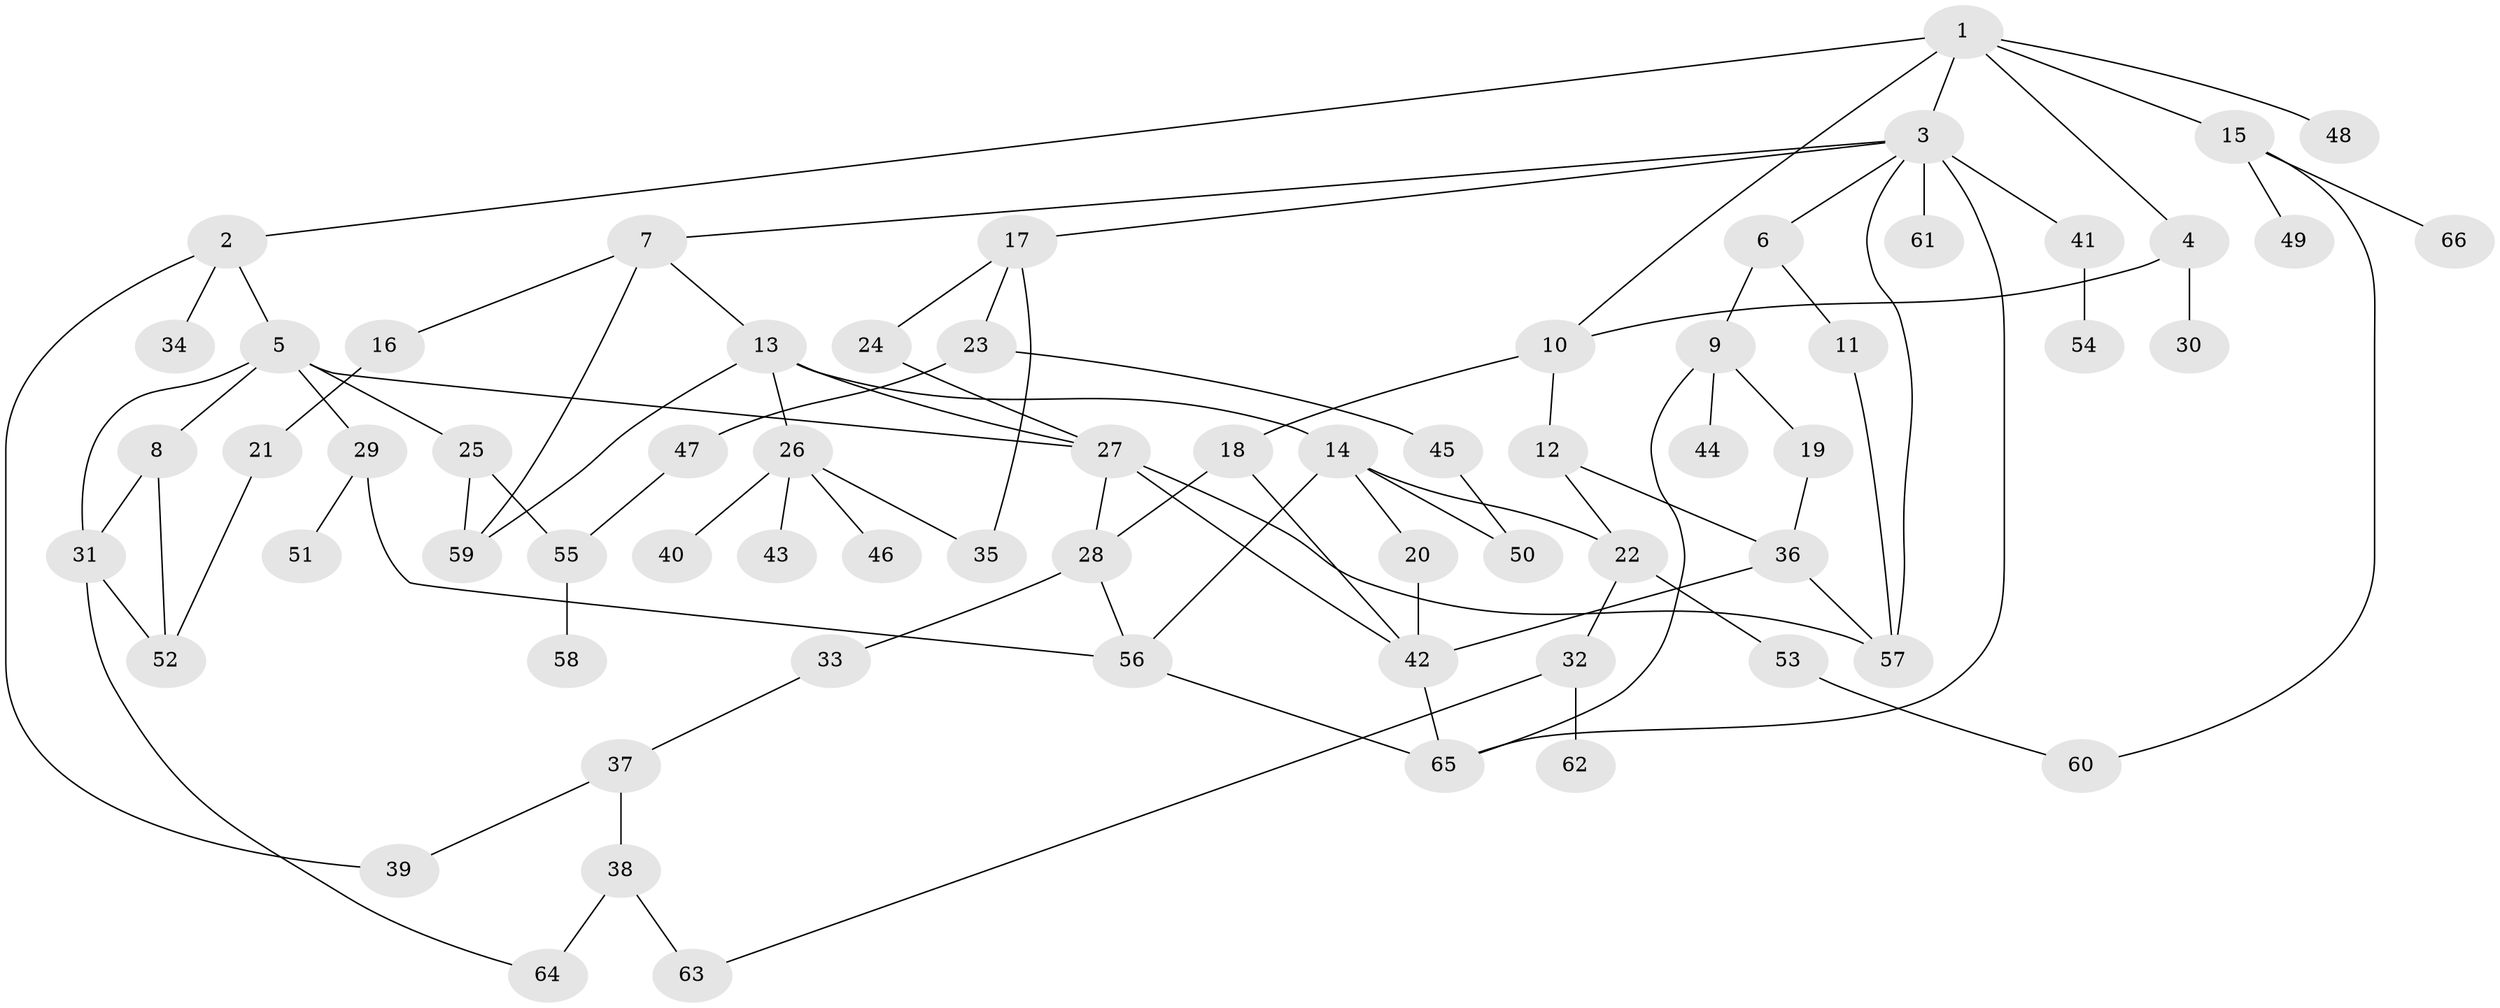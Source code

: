 // original degree distribution, {6: 0.022900763358778626, 5: 0.061068702290076333, 4: 0.13740458015267176, 2: 0.22900763358778625, 3: 0.22137404580152673, 1: 0.3282442748091603}
// Generated by graph-tools (version 1.1) at 2025/43/03/06/25 01:43:19]
// undirected, 66 vertices, 94 edges
graph export_dot {
graph [start="1"]
  node [color=gray90,style=filled];
  1;
  2;
  3;
  4;
  5;
  6;
  7;
  8;
  9;
  10;
  11;
  12;
  13;
  14;
  15;
  16;
  17;
  18;
  19;
  20;
  21;
  22;
  23;
  24;
  25;
  26;
  27;
  28;
  29;
  30;
  31;
  32;
  33;
  34;
  35;
  36;
  37;
  38;
  39;
  40;
  41;
  42;
  43;
  44;
  45;
  46;
  47;
  48;
  49;
  50;
  51;
  52;
  53;
  54;
  55;
  56;
  57;
  58;
  59;
  60;
  61;
  62;
  63;
  64;
  65;
  66;
  1 -- 2 [weight=1.0];
  1 -- 3 [weight=2.0];
  1 -- 4 [weight=1.0];
  1 -- 10 [weight=1.0];
  1 -- 15 [weight=1.0];
  1 -- 48 [weight=2.0];
  2 -- 5 [weight=1.0];
  2 -- 34 [weight=1.0];
  2 -- 39 [weight=1.0];
  3 -- 6 [weight=1.0];
  3 -- 7 [weight=1.0];
  3 -- 17 [weight=1.0];
  3 -- 41 [weight=1.0];
  3 -- 57 [weight=1.0];
  3 -- 61 [weight=1.0];
  3 -- 65 [weight=1.0];
  4 -- 10 [weight=1.0];
  4 -- 30 [weight=1.0];
  5 -- 8 [weight=1.0];
  5 -- 25 [weight=1.0];
  5 -- 27 [weight=1.0];
  5 -- 29 [weight=1.0];
  5 -- 31 [weight=1.0];
  6 -- 9 [weight=1.0];
  6 -- 11 [weight=1.0];
  7 -- 13 [weight=1.0];
  7 -- 16 [weight=1.0];
  7 -- 59 [weight=1.0];
  8 -- 31 [weight=1.0];
  8 -- 52 [weight=1.0];
  9 -- 19 [weight=1.0];
  9 -- 44 [weight=1.0];
  9 -- 65 [weight=1.0];
  10 -- 12 [weight=1.0];
  10 -- 18 [weight=1.0];
  11 -- 57 [weight=1.0];
  12 -- 22 [weight=1.0];
  12 -- 36 [weight=1.0];
  13 -- 14 [weight=1.0];
  13 -- 26 [weight=1.0];
  13 -- 27 [weight=2.0];
  13 -- 59 [weight=1.0];
  14 -- 20 [weight=1.0];
  14 -- 22 [weight=1.0];
  14 -- 50 [weight=1.0];
  14 -- 56 [weight=1.0];
  15 -- 49 [weight=1.0];
  15 -- 60 [weight=1.0];
  15 -- 66 [weight=1.0];
  16 -- 21 [weight=2.0];
  17 -- 23 [weight=1.0];
  17 -- 24 [weight=1.0];
  17 -- 35 [weight=1.0];
  18 -- 28 [weight=1.0];
  18 -- 42 [weight=1.0];
  19 -- 36 [weight=1.0];
  20 -- 42 [weight=2.0];
  21 -- 52 [weight=1.0];
  22 -- 32 [weight=1.0];
  22 -- 53 [weight=1.0];
  23 -- 45 [weight=1.0];
  23 -- 47 [weight=1.0];
  24 -- 27 [weight=1.0];
  25 -- 55 [weight=1.0];
  25 -- 59 [weight=1.0];
  26 -- 35 [weight=1.0];
  26 -- 40 [weight=1.0];
  26 -- 43 [weight=1.0];
  26 -- 46 [weight=1.0];
  27 -- 28 [weight=1.0];
  27 -- 42 [weight=1.0];
  27 -- 57 [weight=1.0];
  28 -- 33 [weight=1.0];
  28 -- 56 [weight=1.0];
  29 -- 51 [weight=2.0];
  29 -- 56 [weight=1.0];
  31 -- 52 [weight=1.0];
  31 -- 64 [weight=1.0];
  32 -- 62 [weight=1.0];
  32 -- 63 [weight=1.0];
  33 -- 37 [weight=1.0];
  36 -- 42 [weight=2.0];
  36 -- 57 [weight=1.0];
  37 -- 38 [weight=1.0];
  37 -- 39 [weight=1.0];
  38 -- 63 [weight=1.0];
  38 -- 64 [weight=1.0];
  41 -- 54 [weight=1.0];
  42 -- 65 [weight=1.0];
  45 -- 50 [weight=1.0];
  47 -- 55 [weight=1.0];
  53 -- 60 [weight=1.0];
  55 -- 58 [weight=1.0];
  56 -- 65 [weight=1.0];
}
